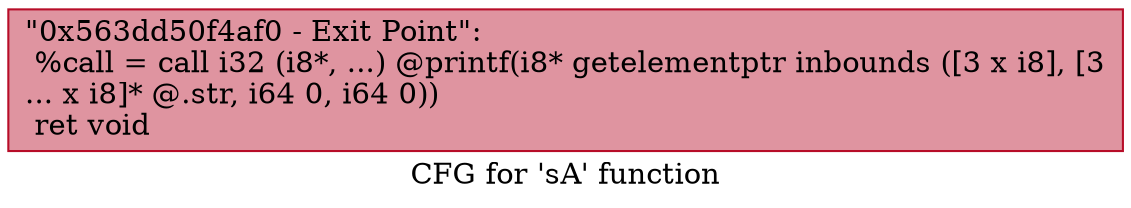digraph "CFG for 'sA' function" {
	label="CFG for 'sA' function";

	Node0x563dd50f4af0 [shape=record,color="#b70d28ff", style=filled, fillcolor="#b70d2870",label="{\"0x563dd50f4af0 - Exit Point\":\l  %call = call i32 (i8*, ...) @printf(i8* getelementptr inbounds ([3 x i8], [3\l... x i8]* @.str, i64 0, i64 0))\l  ret void\l}"];
}
